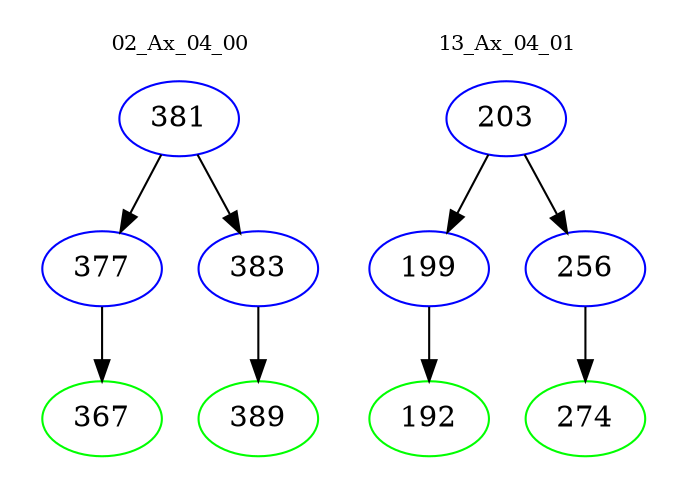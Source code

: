 digraph{
subgraph cluster_0 {
color = white
label = "02_Ax_04_00";
fontsize=10;
T0_381 [label="381", color="blue"]
T0_381 -> T0_377 [color="black"]
T0_377 [label="377", color="blue"]
T0_377 -> T0_367 [color="black"]
T0_367 [label="367", color="green"]
T0_381 -> T0_383 [color="black"]
T0_383 [label="383", color="blue"]
T0_383 -> T0_389 [color="black"]
T0_389 [label="389", color="green"]
}
subgraph cluster_1 {
color = white
label = "13_Ax_04_01";
fontsize=10;
T1_203 [label="203", color="blue"]
T1_203 -> T1_199 [color="black"]
T1_199 [label="199", color="blue"]
T1_199 -> T1_192 [color="black"]
T1_192 [label="192", color="green"]
T1_203 -> T1_256 [color="black"]
T1_256 [label="256", color="blue"]
T1_256 -> T1_274 [color="black"]
T1_274 [label="274", color="green"]
}
}

